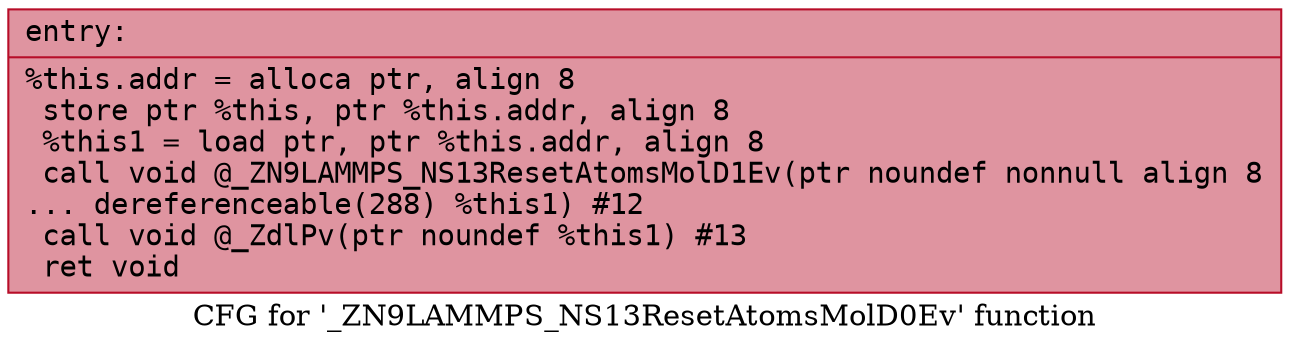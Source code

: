 digraph "CFG for '_ZN9LAMMPS_NS13ResetAtomsMolD0Ev' function" {
	label="CFG for '_ZN9LAMMPS_NS13ResetAtomsMolD0Ev' function";

	Node0x561f352b2480 [shape=record,color="#b70d28ff", style=filled, fillcolor="#b70d2870" fontname="Courier",label="{entry:\l|  %this.addr = alloca ptr, align 8\l  store ptr %this, ptr %this.addr, align 8\l  %this1 = load ptr, ptr %this.addr, align 8\l  call void @_ZN9LAMMPS_NS13ResetAtomsMolD1Ev(ptr noundef nonnull align 8\l... dereferenceable(288) %this1) #12\l  call void @_ZdlPv(ptr noundef %this1) #13\l  ret void\l}"];
}
